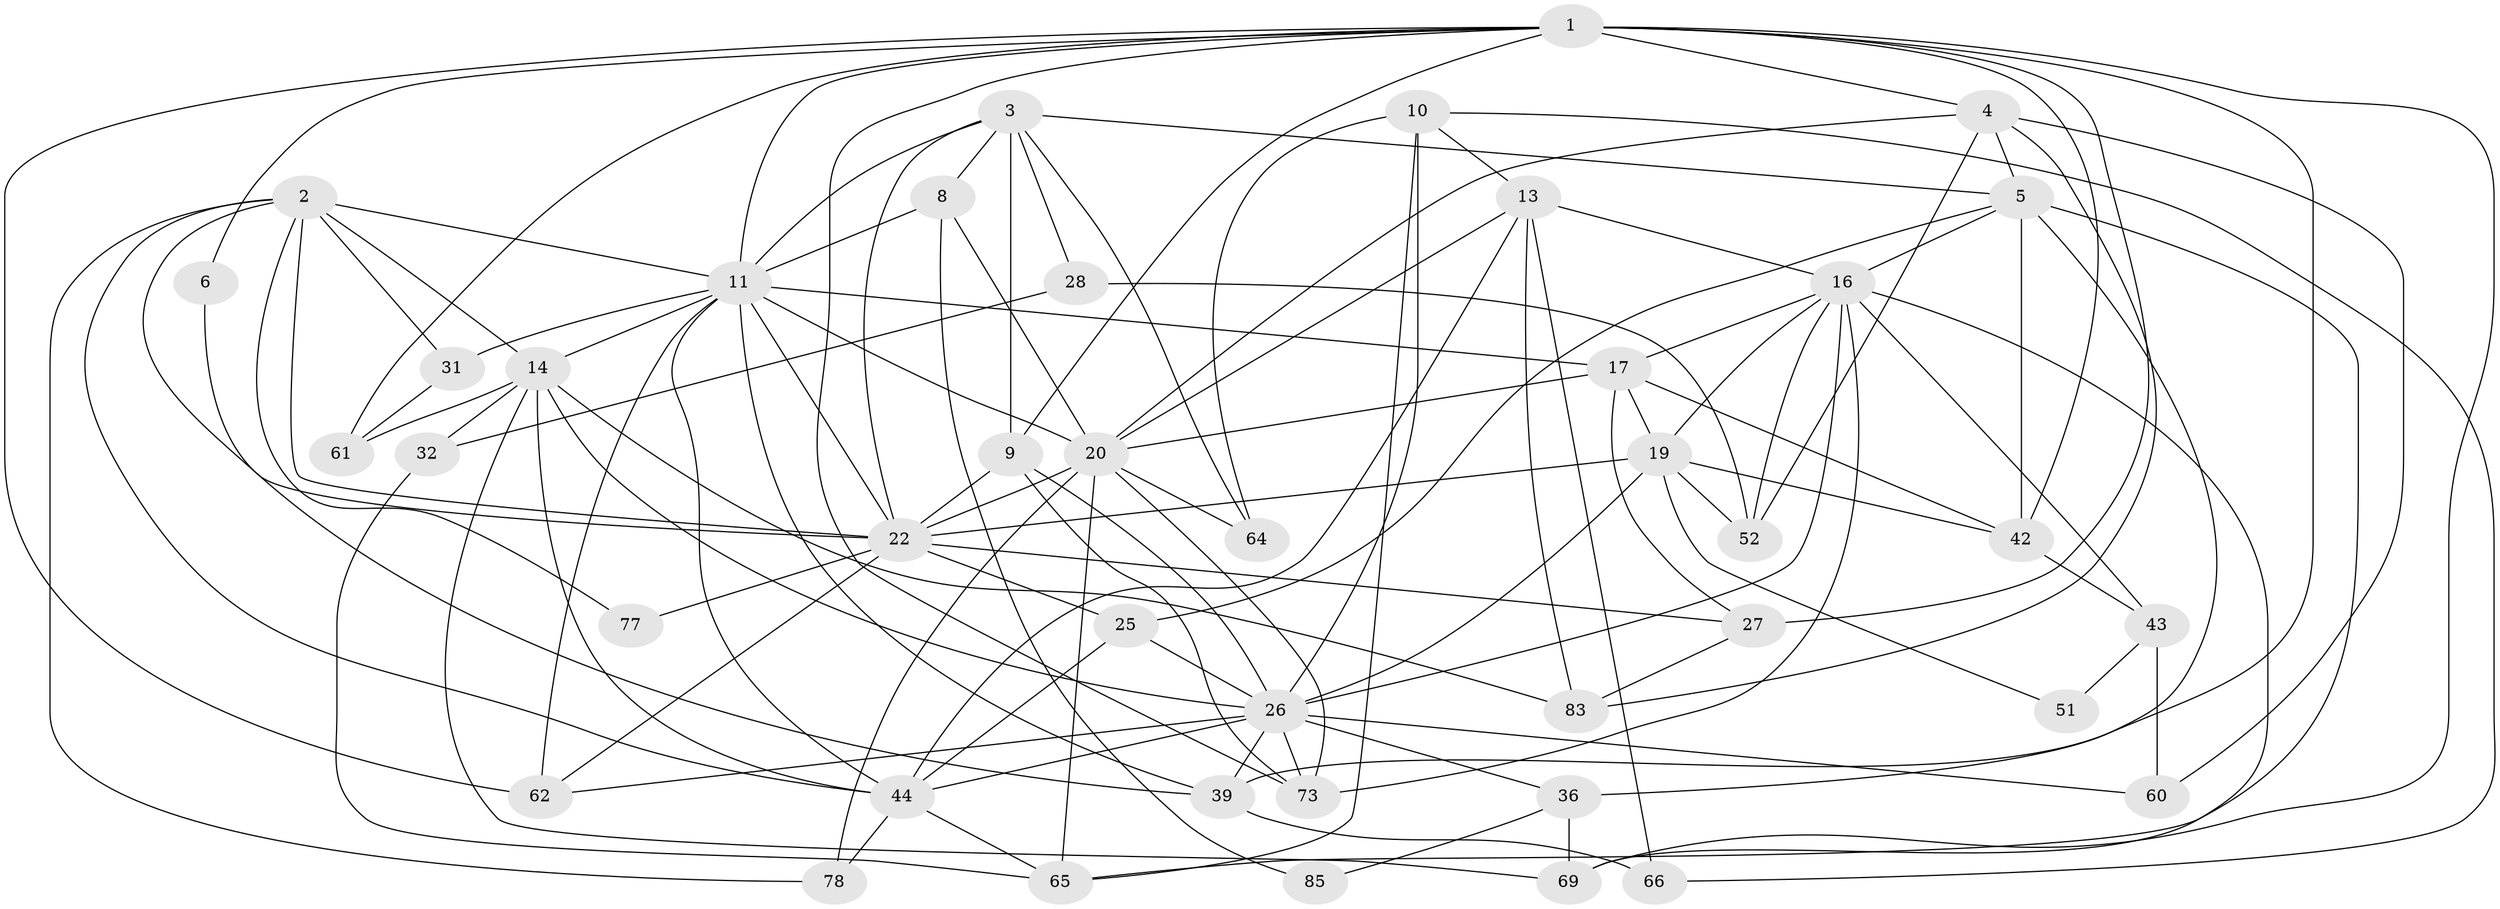 // original degree distribution, {3: 0.27058823529411763, 4: 0.3058823529411765, 5: 0.17647058823529413, 2: 0.11764705882352941, 7: 0.07058823529411765, 6: 0.058823529411764705}
// Generated by graph-tools (version 1.1) at 2025/19/03/04/25 18:19:01]
// undirected, 42 vertices, 113 edges
graph export_dot {
graph [start="1"]
  node [color=gray90,style=filled];
  1 [super="+7"];
  2 [super="+33+34"];
  3 [super="+12"];
  4 [super="+18"];
  5 [super="+79+71"];
  6;
  8;
  9 [super="+47"];
  10 [super="+35+81"];
  11 [super="+23+48+21"];
  13 [super="+56"];
  14 [super="+37"];
  16 [super="+30"];
  17 [super="+76+70"];
  19;
  20 [super="+58+72"];
  22 [super="+80+75+63"];
  25;
  26 [super="+84+40"];
  27 [super="+29"];
  28 [super="+55"];
  31;
  32;
  36;
  39 [super="+46"];
  42 [super="+57"];
  43 [super="+50"];
  44 [super="+82+59"];
  51;
  52;
  60;
  61;
  62;
  64;
  65;
  66;
  69;
  73;
  77;
  78;
  83;
  85;
  1 -- 69;
  1 -- 6;
  1 -- 39;
  1 -- 73;
  1 -- 9 [weight=2];
  1 -- 11;
  1 -- 27 [weight=3];
  1 -- 61;
  1 -- 62;
  1 -- 42;
  1 -- 4;
  2 -- 77;
  2 -- 78;
  2 -- 14;
  2 -- 39;
  2 -- 22;
  2 -- 31;
  2 -- 44;
  2 -- 11;
  3 -- 5;
  3 -- 11 [weight=2];
  3 -- 64;
  3 -- 8;
  3 -- 9;
  3 -- 22;
  3 -- 28 [weight=2];
  4 -- 83;
  4 -- 20;
  4 -- 5;
  4 -- 52;
  4 -- 60;
  5 -- 16 [weight=2];
  5 -- 65;
  5 -- 36;
  5 -- 25;
  5 -- 42;
  6 -- 22;
  8 -- 85;
  8 -- 20;
  8 -- 11;
  9 -- 22 [weight=2];
  9 -- 26;
  9 -- 73;
  10 -- 66;
  10 -- 65;
  10 -- 26 [weight=4];
  10 -- 13;
  10 -- 64;
  11 -- 22;
  11 -- 20;
  11 -- 62;
  11 -- 31;
  11 -- 17;
  11 -- 44;
  11 -- 14;
  11 -- 39;
  13 -- 20;
  13 -- 83;
  13 -- 44;
  13 -- 16;
  13 -- 66;
  14 -- 32;
  14 -- 83;
  14 -- 69;
  14 -- 26;
  14 -- 61;
  14 -- 44;
  16 -- 43;
  16 -- 69;
  16 -- 73;
  16 -- 17;
  16 -- 19;
  16 -- 52;
  16 -- 26;
  17 -- 27;
  17 -- 42;
  17 -- 19;
  17 -- 20;
  19 -- 51;
  19 -- 52;
  19 -- 22;
  19 -- 26;
  19 -- 42;
  20 -- 22 [weight=2];
  20 -- 64;
  20 -- 65;
  20 -- 73;
  20 -- 78;
  22 -- 25;
  22 -- 77;
  22 -- 27;
  22 -- 62;
  25 -- 44;
  25 -- 26;
  26 -- 73;
  26 -- 36;
  26 -- 39;
  26 -- 60;
  26 -- 62;
  26 -- 44;
  27 -- 83;
  28 -- 32;
  28 -- 52;
  31 -- 61;
  32 -- 65;
  36 -- 69;
  36 -- 85;
  39 -- 66;
  42 -- 43;
  43 -- 60;
  43 -- 51 [weight=2];
  44 -- 78;
  44 -- 65;
}
